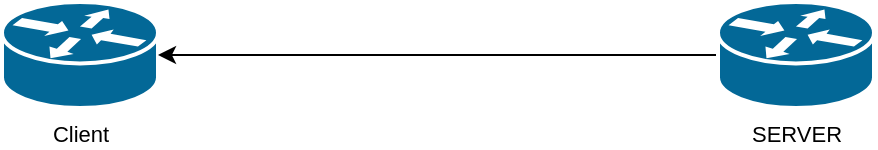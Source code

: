 <mxfile version="21.6.8" type="github">
  <diagram name="ページ1" id="lDiP6mujEjFrViueAqAz">
    <mxGraphModel dx="1914" dy="991" grid="0" gridSize="10" guides="1" tooltips="1" connect="1" arrows="1" fold="1" page="1" pageScale="1" pageWidth="827" pageHeight="1169" math="0" shadow="0">
      <root>
        <mxCell id="0" />
        <mxCell id="1" parent="0" />
        <mxCell id="XZkc61CAfvNK-924xg8p-1" value="Client" style="shape=mxgraph.cisco.routers.router;sketch=0;html=1;pointerEvents=1;dashed=0;fillColor=#036897;strokeColor=#ffffff;strokeWidth=2;verticalLabelPosition=bottom;verticalAlign=top;align=center;outlineConnect=0;fontFamily=Helvetica;fontSize=11;fontColor=default;" vertex="1" parent="1">
          <mxGeometry x="367" y="154" width="78" height="53" as="geometry" />
        </mxCell>
        <mxCell id="XZkc61CAfvNK-924xg8p-3" style="edgeStyle=orthogonalEdgeStyle;rounded=0;orthogonalLoop=1;jettySize=auto;html=1;exitX=0;exitY=0.5;exitDx=0;exitDy=0;exitPerimeter=0;entryX=1;entryY=0.5;entryDx=0;entryDy=0;entryPerimeter=0;" edge="1" parent="1" source="XZkc61CAfvNK-924xg8p-2" target="XZkc61CAfvNK-924xg8p-1">
          <mxGeometry relative="1" as="geometry" />
        </mxCell>
        <mxCell id="XZkc61CAfvNK-924xg8p-2" value="SERVER" style="shape=mxgraph.cisco.routers.router;sketch=0;html=1;pointerEvents=1;dashed=0;fillColor=#036897;strokeColor=#ffffff;strokeWidth=2;verticalLabelPosition=bottom;verticalAlign=top;align=center;outlineConnect=0;fontFamily=Helvetica;fontSize=11;fontColor=default;" vertex="1" parent="1">
          <mxGeometry x="725" y="154" width="78" height="53" as="geometry" />
        </mxCell>
      </root>
    </mxGraphModel>
  </diagram>
</mxfile>
